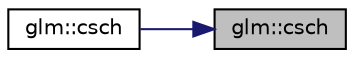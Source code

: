 digraph "glm::csch"
{
 // LATEX_PDF_SIZE
  edge [fontname="Helvetica",fontsize="10",labelfontname="Helvetica",labelfontsize="10"];
  node [fontname="Helvetica",fontsize="10",shape=record];
  rankdir="RL";
  Node1 [label="glm::csch",height=0.2,width=0.4,color="black", fillcolor="grey75", style="filled", fontcolor="black",tooltip=" "];
  Node1 -> Node2 [dir="back",color="midnightblue",fontsize="10",style="solid",fontname="Helvetica"];
  Node2 [label="glm::csch",height=0.2,width=0.4,color="black", fillcolor="white", style="filled",URL="$namespaceglm.html#aefec80643f2f2bde7247fa8d54ccd351",tooltip=" "];
}
